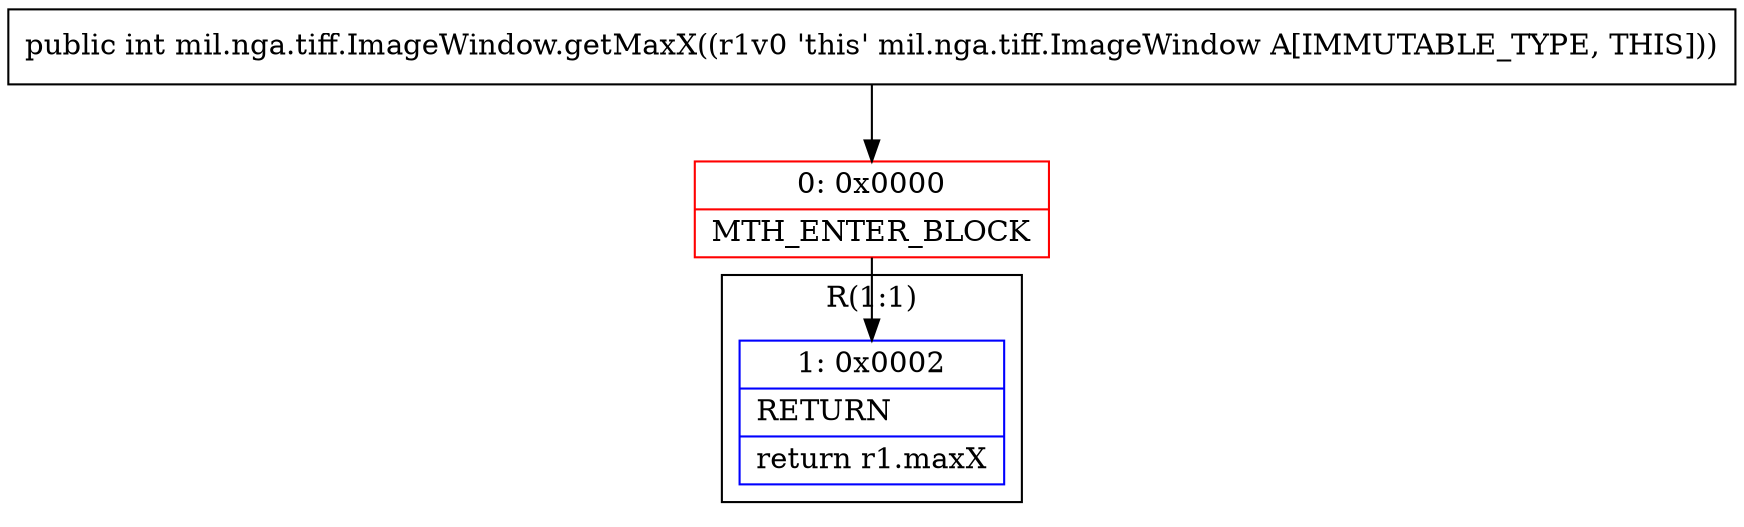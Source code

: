 digraph "CFG formil.nga.tiff.ImageWindow.getMaxX()I" {
subgraph cluster_Region_1764676409 {
label = "R(1:1)";
node [shape=record,color=blue];
Node_1 [shape=record,label="{1\:\ 0x0002|RETURN\l|return r1.maxX\l}"];
}
Node_0 [shape=record,color=red,label="{0\:\ 0x0000|MTH_ENTER_BLOCK\l}"];
MethodNode[shape=record,label="{public int mil.nga.tiff.ImageWindow.getMaxX((r1v0 'this' mil.nga.tiff.ImageWindow A[IMMUTABLE_TYPE, THIS])) }"];
MethodNode -> Node_0;
Node_0 -> Node_1;
}


